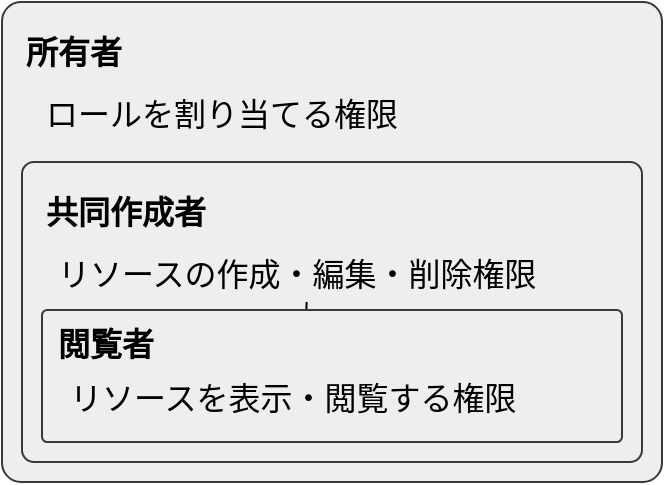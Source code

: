 <mxfile>
    <diagram id="oqh2K8x5jILwIFD9lVis" name="ページ1">
        <mxGraphModel dx="538" dy="371" grid="1" gridSize="10" guides="1" tooltips="1" connect="1" arrows="1" fold="1" page="1" pageScale="1" pageWidth="827" pageHeight="1169" math="0" shadow="0">
            <root>
                <mxCell id="0"/>
                <mxCell id="1" parent="0"/>
                <mxCell id="6" value="" style="rounded=1;whiteSpace=wrap;html=1;fillColor=#eeeeee;strokeColor=#36393d;arcSize=4;" parent="1" vertex="1">
                    <mxGeometry x="100" y="140" width="330" height="240" as="geometry"/>
                </mxCell>
                <mxCell id="14" value="&lt;div style=&quot;font-size: 16px;&quot;&gt;ロールを割り当てる権限&lt;/div&gt;" style="text;strokeColor=none;fillColor=none;html=1;fontSize=16;fontStyle=0;verticalAlign=top;align=left;rounded=1;fontColor=#000000;" parent="1" vertex="1">
                    <mxGeometry x="120" y="180" width="250" height="30" as="geometry"/>
                </mxCell>
                <mxCell id="16" value="所有者" style="text;html=1;strokeColor=none;fillColor=none;align=left;verticalAlign=middle;whiteSpace=wrap;rounded=0;fontSize=16;fontColor=#000000;fontStyle=1" parent="1" vertex="1">
                    <mxGeometry x="110" y="150" width="140" height="30" as="geometry"/>
                </mxCell>
                <mxCell id="23" value="" style="rounded=1;whiteSpace=wrap;html=1;fillColor=#eeeeee;strokeColor=#36393d;arcSize=4;" parent="1" vertex="1">
                    <mxGeometry x="110" y="220" width="310" height="150" as="geometry"/>
                </mxCell>
                <mxCell id="24" value="共同作成者" style="text;html=1;strokeColor=none;fillColor=none;align=left;verticalAlign=middle;whiteSpace=wrap;rounded=0;fontSize=16;fontColor=#000000;fontStyle=1" parent="1" vertex="1">
                    <mxGeometry x="120" y="230" width="140" height="30" as="geometry"/>
                </mxCell>
                <mxCell id="29" value="" style="edgeStyle=none;html=1;" parent="1" source="25" target="28" edge="1">
                    <mxGeometry relative="1" as="geometry"/>
                </mxCell>
                <mxCell id="25" value="&lt;div style=&quot;font-size: 16px;&quot;&gt;リソースの作成・編集・削除権限&lt;/div&gt;" style="text;strokeColor=none;fillColor=none;html=1;fontSize=16;fontStyle=0;verticalAlign=top;align=left;rounded=1;fontColor=#000000;" parent="1" vertex="1">
                    <mxGeometry x="125.63" y="260" width="254.37" height="30" as="geometry"/>
                </mxCell>
                <mxCell id="26" value="" style="rounded=1;whiteSpace=wrap;html=1;fillColor=#eeeeee;strokeColor=#36393d;arcSize=4;" parent="1" vertex="1">
                    <mxGeometry x="120" y="294" width="290" height="66" as="geometry"/>
                </mxCell>
                <mxCell id="27" value="閲覧者" style="text;html=1;strokeColor=none;fillColor=none;align=left;verticalAlign=middle;whiteSpace=wrap;rounded=0;fontSize=16;fontColor=#000000;fontStyle=1" parent="1" vertex="1">
                    <mxGeometry x="125.635" y="300" width="80.37" height="21.6" as="geometry"/>
                </mxCell>
                <mxCell id="28" value="&lt;div style=&quot;font-size: 16px;&quot;&gt;リソースを表示・閲覧する権限&lt;/div&gt;" style="text;strokeColor=none;fillColor=none;html=1;fontSize=16;fontStyle=0;verticalAlign=top;align=left;rounded=1;fontColor=#000000;" parent="1" vertex="1">
                    <mxGeometry x="131.58" y="321.6" width="238.42" height="28.4" as="geometry"/>
                </mxCell>
            </root>
        </mxGraphModel>
    </diagram>
</mxfile>